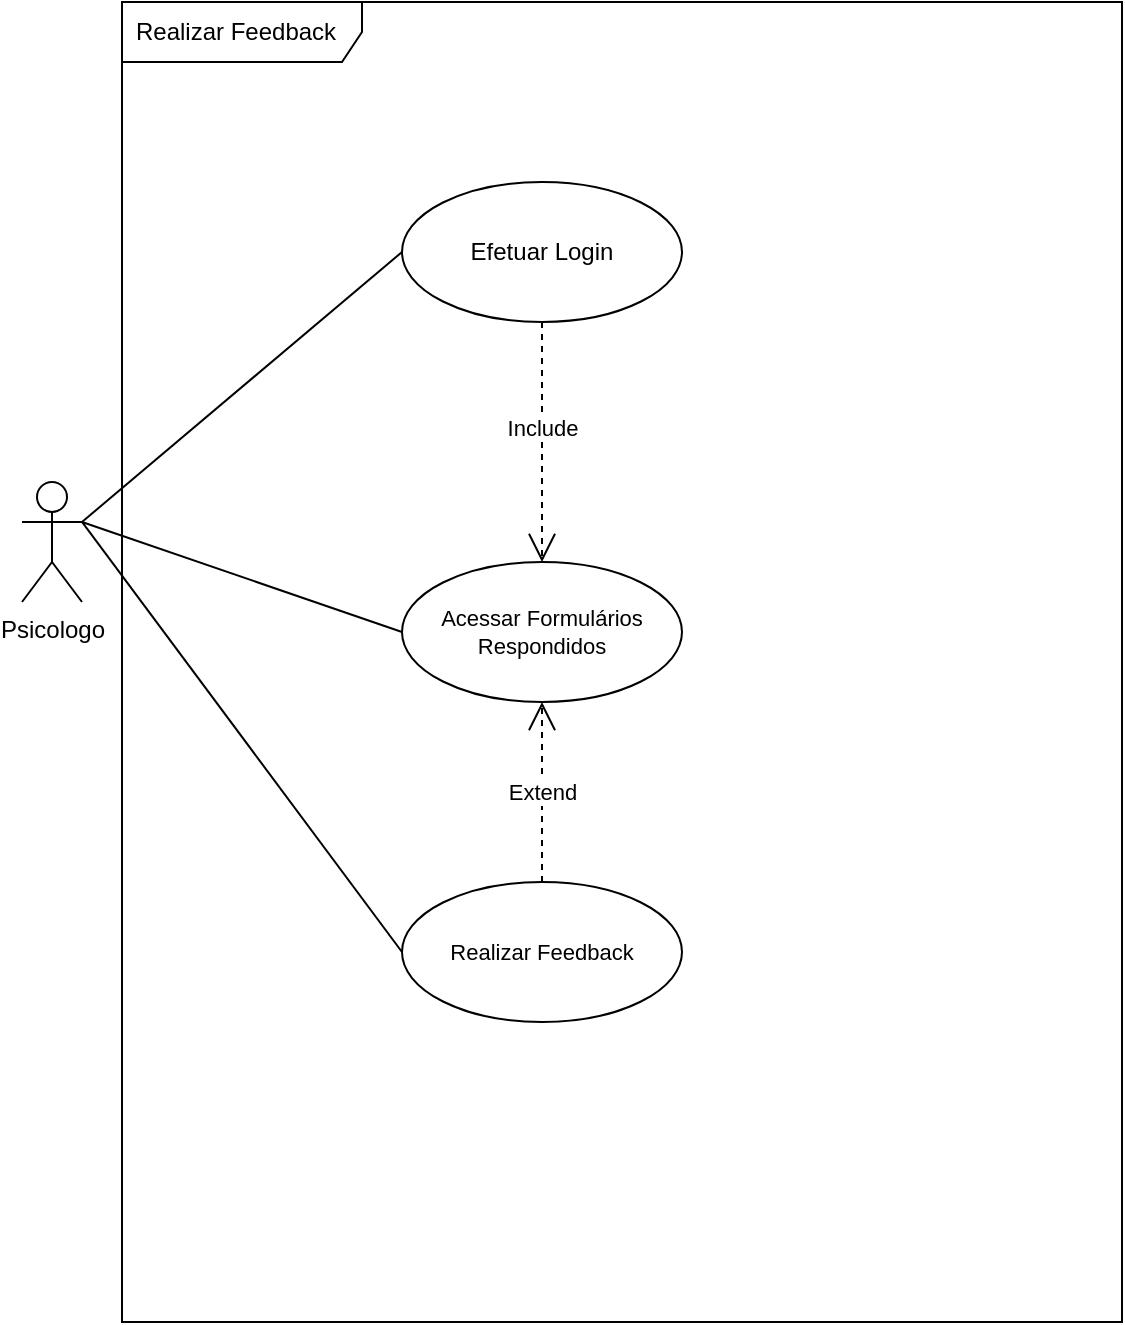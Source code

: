 <mxfile version="20.0.1" type="github">
  <diagram id="3Et_ur0SdftDU5m_rW6D" name="Page-1">
    <mxGraphModel dx="1020" dy="555" grid="1" gridSize="10" guides="1" tooltips="1" connect="1" arrows="1" fold="1" page="1" pageScale="1" pageWidth="827" pageHeight="1169" math="0" shadow="0">
      <root>
        <mxCell id="0" />
        <mxCell id="1" parent="0" />
        <mxCell id="VeBGdPhU2O32ieuPiCMo-1" value="Realizar Feedback" style="shape=umlFrame;whiteSpace=wrap;html=1;width=120;height=30;boundedLbl=1;verticalAlign=middle;align=left;spacingLeft=5;" parent="1" vertex="1">
          <mxGeometry x="180" y="90" width="500" height="660" as="geometry" />
        </mxCell>
        <mxCell id="VeBGdPhU2O32ieuPiCMo-9" style="edgeStyle=none;shape=connector;rounded=0;orthogonalLoop=1;jettySize=auto;html=1;exitX=1;exitY=0.333;exitDx=0;exitDy=0;exitPerimeter=0;entryX=0;entryY=0.5;entryDx=0;entryDy=0;labelBackgroundColor=default;fontFamily=Helvetica;fontSize=11;fontColor=default;endArrow=none;strokeColor=default;" parent="1" source="VeBGdPhU2O32ieuPiCMo-2" target="VeBGdPhU2O32ieuPiCMo-8" edge="1">
          <mxGeometry relative="1" as="geometry" />
        </mxCell>
        <mxCell id="VeBGdPhU2O32ieuPiCMo-2" value="Psicologo" style="shape=umlActor;verticalLabelPosition=bottom;verticalAlign=top;html=1;" parent="1" vertex="1">
          <mxGeometry x="130" y="330" width="30" height="60" as="geometry" />
        </mxCell>
        <mxCell id="VeBGdPhU2O32ieuPiCMo-3" value="Efetuar Login" style="ellipse;whiteSpace=wrap;html=1;" parent="1" vertex="1">
          <mxGeometry x="320" y="180" width="140" height="70" as="geometry" />
        </mxCell>
        <mxCell id="VeBGdPhU2O32ieuPiCMo-5" value="" style="endArrow=none;html=1;rounded=0;exitX=1;exitY=0.333;exitDx=0;exitDy=0;exitPerimeter=0;entryX=0;entryY=0.5;entryDx=0;entryDy=0;" parent="1" source="VeBGdPhU2O32ieuPiCMo-2" target="VeBGdPhU2O32ieuPiCMo-3" edge="1">
          <mxGeometry width="50" height="50" relative="1" as="geometry">
            <mxPoint x="390" y="430" as="sourcePoint" />
            <mxPoint x="440" y="380" as="targetPoint" />
          </mxGeometry>
        </mxCell>
        <mxCell id="VeBGdPhU2O32ieuPiCMo-8" value="Acessar Formulários Respondidos" style="ellipse;whiteSpace=wrap;html=1;fontFamily=Helvetica;fontSize=11;fontColor=default;" parent="1" vertex="1">
          <mxGeometry x="320" y="370" width="140" height="70" as="geometry" />
        </mxCell>
        <mxCell id="VeBGdPhU2O32ieuPiCMo-11" value="Realizar Feedback" style="ellipse;whiteSpace=wrap;html=1;fontFamily=Helvetica;fontSize=11;fontColor=default;" parent="1" vertex="1">
          <mxGeometry x="320" y="530" width="140" height="70" as="geometry" />
        </mxCell>
        <mxCell id="dyO_rSOCRSo8fIJfwQId-3" value="Extend" style="endArrow=open;endSize=12;dashed=1;html=1;rounded=0;" parent="1" source="VeBGdPhU2O32ieuPiCMo-11" target="VeBGdPhU2O32ieuPiCMo-8" edge="1">
          <mxGeometry width="160" relative="1" as="geometry">
            <mxPoint x="330" y="400" as="sourcePoint" />
            <mxPoint x="490" y="400" as="targetPoint" />
            <Array as="points" />
          </mxGeometry>
        </mxCell>
        <mxCell id="B4P4vr3SKZTk2LiokGud-1" value="Include" style="endArrow=open;endSize=12;dashed=1;html=1;rounded=0;exitX=0.5;exitY=1;exitDx=0;exitDy=0;" parent="1" source="VeBGdPhU2O32ieuPiCMo-3" target="VeBGdPhU2O32ieuPiCMo-8" edge="1">
          <mxGeometry x="-0.125" width="160" relative="1" as="geometry">
            <mxPoint x="330" y="340" as="sourcePoint" />
            <mxPoint x="490" y="340" as="targetPoint" />
            <Array as="points">
              <mxPoint x="390" y="330" />
            </Array>
            <mxPoint as="offset" />
          </mxGeometry>
        </mxCell>
        <mxCell id="iZRrvj8xctjKm8sIAO2z-2" value="" style="endArrow=none;html=1;rounded=0;entryX=0;entryY=0.5;entryDx=0;entryDy=0;exitX=1;exitY=0.333;exitDx=0;exitDy=0;exitPerimeter=0;" edge="1" parent="1" source="VeBGdPhU2O32ieuPiCMo-2" target="VeBGdPhU2O32ieuPiCMo-11">
          <mxGeometry width="50" height="50" relative="1" as="geometry">
            <mxPoint x="390" y="360" as="sourcePoint" />
            <mxPoint x="440" y="310" as="targetPoint" />
          </mxGeometry>
        </mxCell>
      </root>
    </mxGraphModel>
  </diagram>
</mxfile>
